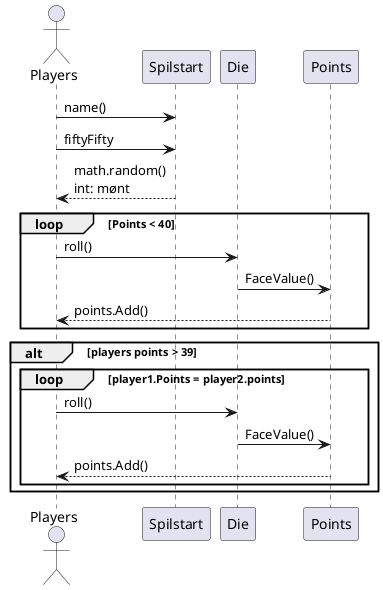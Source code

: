 @startuml
@startuml
actor       Players       as Foo
participant Spilstart as Foo1
participant Die as Foo2
participant Points as Foo3

Foo -> Foo1 : name()
Foo -> Foo1 : fiftyFifty
Foo1 --> Foo : math.random() \nint: mønt
loop Points < 40
Foo -> Foo2 : roll()
Foo2 -> Foo3 : FaceValue()
Foo <-- Foo3 : points.Add()
end
alt players points > 39
loop player1.Points = player2.points
Foo -> Foo2 : roll()
Foo2 -> Foo3 : FaceValue()
Foo <-- Foo3 : points.Add()
end
end


@enduml


@enduml
